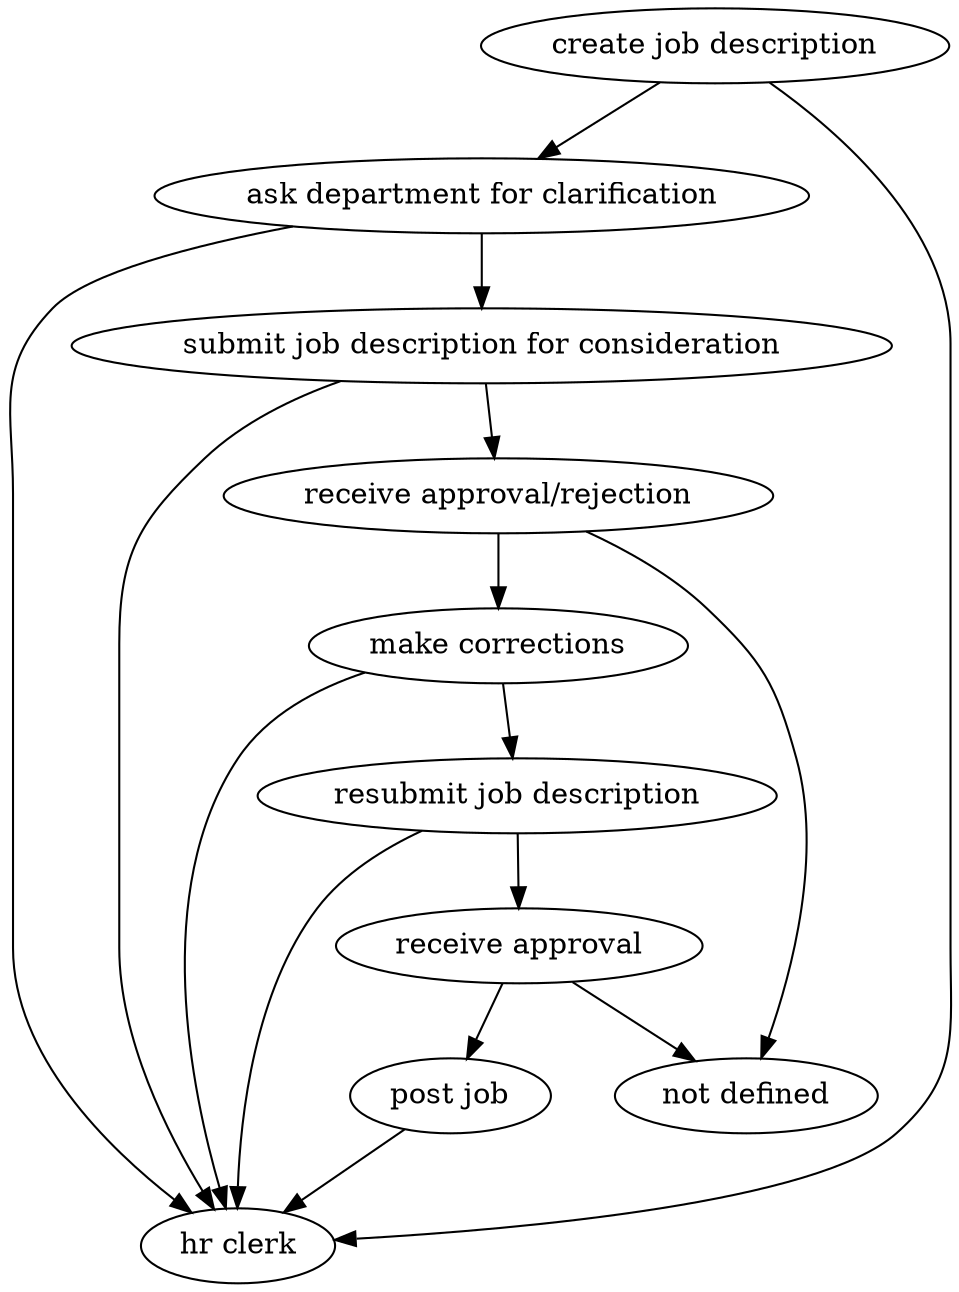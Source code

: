 strict digraph "doc-8.2" {
	graph [name="doc-8.2"];
	"create job description"	[attrs="{'type': 'Activity', 'label': 'create job description'}"];
	"ask department for clarification"	[attrs="{'type': 'Activity', 'label': 'ask department for clarification'}"];
	"create job description" -> "ask department for clarification"	[attrs="{'type': 'flow', 'label': 'flow'}"];
	"hr clerk"	[attrs="{'type': 'Actor', 'label': 'hr clerk'}"];
	"create job description" -> "hr clerk"	[attrs="{'type': 'actor performer', 'label': 'actor performer'}"];
	"submit job description for consideration"	[attrs="{'type': 'Activity', 'label': 'submit job description for consideration'}"];
	"ask department for clarification" -> "submit job description for consideration"	[attrs="{'type': 'flow', 'label': 'flow'}"];
	"ask department for clarification" -> "hr clerk"	[attrs="{'type': 'actor performer', 'label': 'actor performer'}"];
	"receive approval/rejection"	[attrs="{'type': 'Activity', 'label': 'receive approval/rejection'}"];
	"submit job description for consideration" -> "receive approval/rejection"	[attrs="{'type': 'flow', 'label': 'flow'}"];
	"submit job description for consideration" -> "hr clerk"	[attrs="{'type': 'actor performer', 'label': 'actor performer'}"];
	"make corrections"	[attrs="{'type': 'Activity', 'label': 'make corrections'}"];
	"receive approval/rejection" -> "make corrections"	[attrs="{'type': 'flow', 'label': 'flow'}"];
	"not defined"	[attrs="{'type': 'Actor', 'label': 'not defined'}"];
	"receive approval/rejection" -> "not defined"	[attrs="{'type': 'actor performer', 'label': 'actor performer'}"];
	"resubmit job description"	[attrs="{'type': 'Activity', 'label': 'resubmit job description'}"];
	"make corrections" -> "resubmit job description"	[attrs="{'type': 'flow', 'label': 'flow'}"];
	"make corrections" -> "hr clerk"	[attrs="{'type': 'actor performer', 'label': 'actor performer'}"];
	"receive approval"	[attrs="{'type': 'Activity', 'label': 'receive approval'}"];
	"resubmit job description" -> "receive approval"	[attrs="{'type': 'flow', 'label': 'flow'}"];
	"resubmit job description" -> "hr clerk"	[attrs="{'type': 'actor performer', 'label': 'actor performer'}"];
	"post job"	[attrs="{'type': 'Activity', 'label': 'post job'}"];
	"receive approval" -> "post job"	[attrs="{'type': 'flow', 'label': 'flow'}"];
	"receive approval" -> "not defined"	[attrs="{'type': 'actor performer', 'label': 'actor performer'}"];
	"post job" -> "hr clerk"	[attrs="{'type': 'actor performer', 'label': 'actor performer'}"];
}
